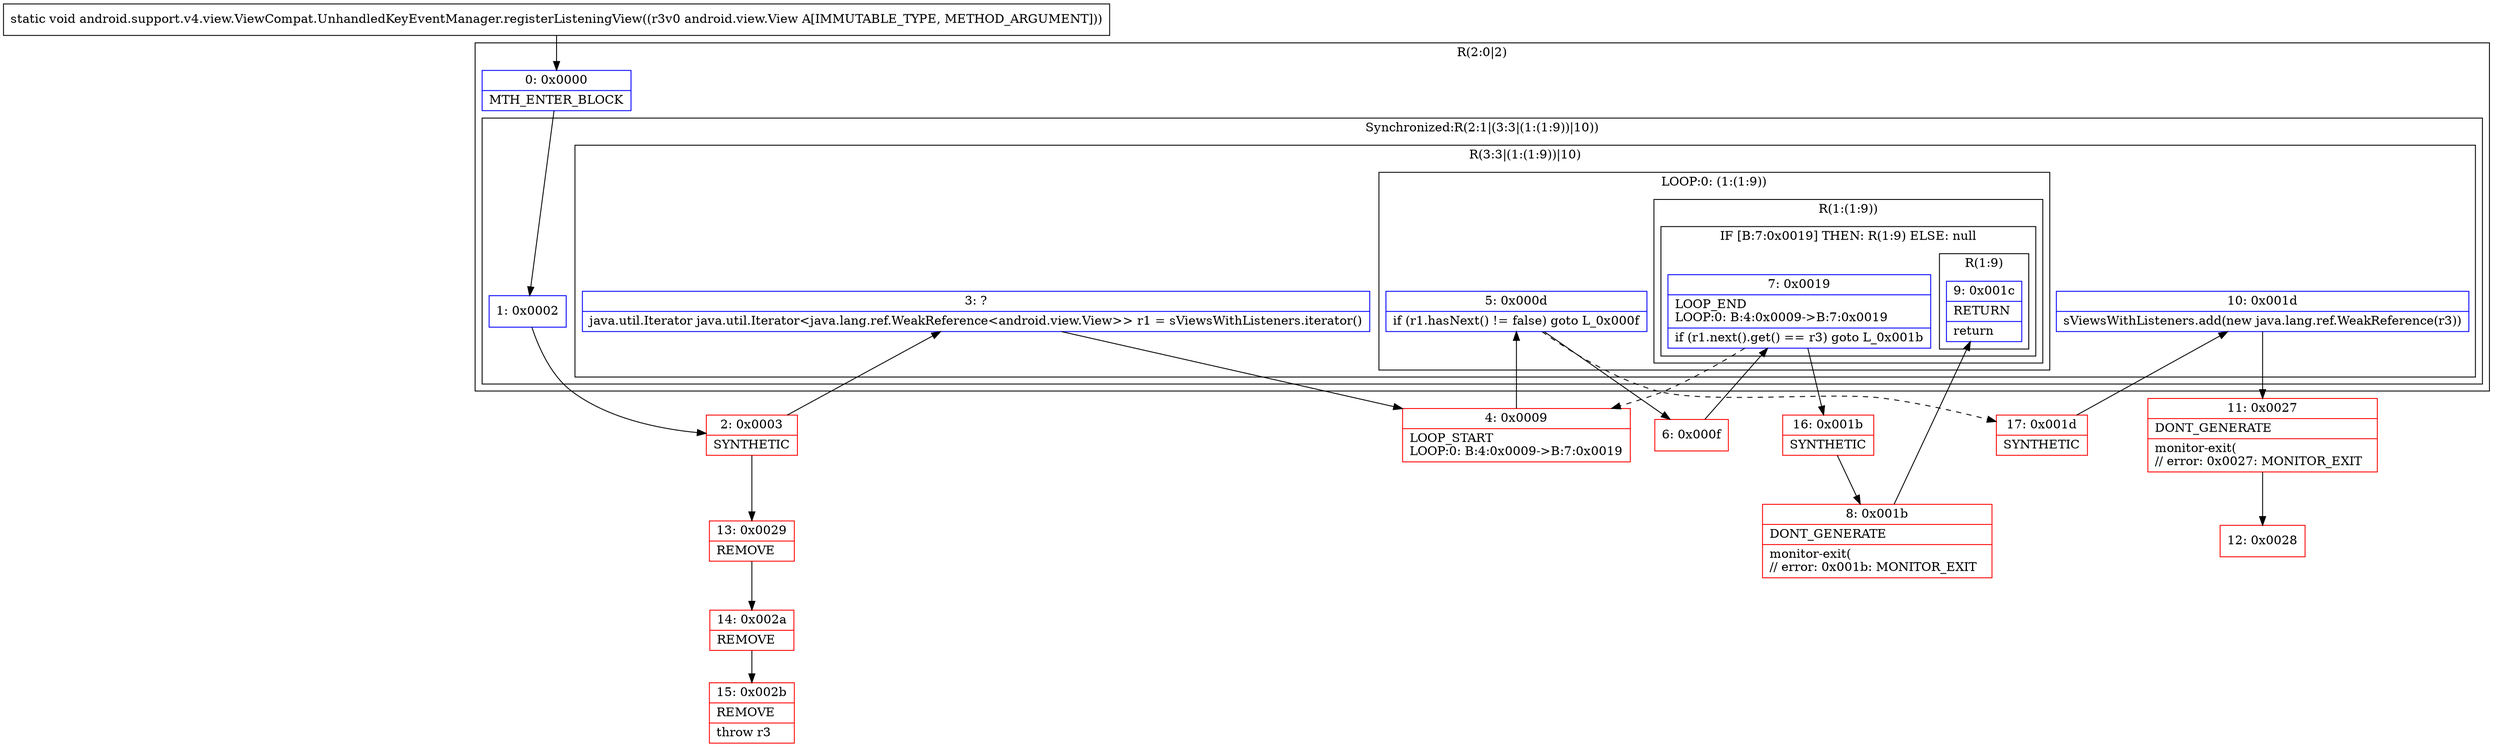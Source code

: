 digraph "CFG forandroid.support.v4.view.ViewCompat.UnhandledKeyEventManager.registerListeningView(Landroid\/view\/View;)V" {
subgraph cluster_Region_1030764509 {
label = "R(2:0|2)";
node [shape=record,color=blue];
Node_0 [shape=record,label="{0\:\ 0x0000|MTH_ENTER_BLOCK\l}"];
subgraph cluster_SynchronizedRegion_1464515786 {
label = "Synchronized:R(2:1|(3:3|(1:(1:9))|10))";
node [shape=record,color=blue];
Node_1 [shape=record,label="{1\:\ 0x0002}"];
subgraph cluster_Region_1126706357 {
label = "R(3:3|(1:(1:9))|10)";
node [shape=record,color=blue];
Node_3 [shape=record,label="{3\:\ ?|java.util.Iterator java.util.Iterator\<java.lang.ref.WeakReference\<android.view.View\>\> r1 = sViewsWithListeners.iterator()\l}"];
subgraph cluster_LoopRegion_1917750347 {
label = "LOOP:0: (1:(1:9))";
node [shape=record,color=blue];
Node_5 [shape=record,label="{5\:\ 0x000d|if (r1.hasNext() != false) goto L_0x000f\l}"];
subgraph cluster_Region_665190596 {
label = "R(1:(1:9))";
node [shape=record,color=blue];
subgraph cluster_IfRegion_338845433 {
label = "IF [B:7:0x0019] THEN: R(1:9) ELSE: null";
node [shape=record,color=blue];
Node_7 [shape=record,label="{7\:\ 0x0019|LOOP_END\lLOOP:0: B:4:0x0009\-\>B:7:0x0019\l|if (r1.next().get() == r3) goto L_0x001b\l}"];
subgraph cluster_Region_414168624 {
label = "R(1:9)";
node [shape=record,color=blue];
Node_9 [shape=record,label="{9\:\ 0x001c|RETURN\l|return\l}"];
}
}
}
}
Node_10 [shape=record,label="{10\:\ 0x001d|sViewsWithListeners.add(new java.lang.ref.WeakReference(r3))\l}"];
}
}
}
Node_2 [shape=record,color=red,label="{2\:\ 0x0003|SYNTHETIC\l}"];
Node_4 [shape=record,color=red,label="{4\:\ 0x0009|LOOP_START\lLOOP:0: B:4:0x0009\-\>B:7:0x0019\l}"];
Node_6 [shape=record,color=red,label="{6\:\ 0x000f}"];
Node_8 [shape=record,color=red,label="{8\:\ 0x001b|DONT_GENERATE\l|monitor\-exit(\l\/\/ error: 0x001b: MONITOR_EXIT  \l}"];
Node_11 [shape=record,color=red,label="{11\:\ 0x0027|DONT_GENERATE\l|monitor\-exit(\l\/\/ error: 0x0027: MONITOR_EXIT  \l}"];
Node_12 [shape=record,color=red,label="{12\:\ 0x0028}"];
Node_13 [shape=record,color=red,label="{13\:\ 0x0029|REMOVE\l}"];
Node_14 [shape=record,color=red,label="{14\:\ 0x002a|REMOVE\l}"];
Node_15 [shape=record,color=red,label="{15\:\ 0x002b|REMOVE\l|throw r3\l}"];
Node_16 [shape=record,color=red,label="{16\:\ 0x001b|SYNTHETIC\l}"];
Node_17 [shape=record,color=red,label="{17\:\ 0x001d|SYNTHETIC\l}"];
MethodNode[shape=record,label="{static void android.support.v4.view.ViewCompat.UnhandledKeyEventManager.registerListeningView((r3v0 android.view.View A[IMMUTABLE_TYPE, METHOD_ARGUMENT])) }"];
MethodNode -> Node_0;
Node_0 -> Node_1;
Node_1 -> Node_2;
Node_3 -> Node_4;
Node_5 -> Node_6;
Node_5 -> Node_17[style=dashed];
Node_7 -> Node_4[style=dashed];
Node_7 -> Node_16;
Node_10 -> Node_11;
Node_2 -> Node_3;
Node_2 -> Node_13;
Node_4 -> Node_5;
Node_6 -> Node_7;
Node_8 -> Node_9;
Node_11 -> Node_12;
Node_13 -> Node_14;
Node_14 -> Node_15;
Node_16 -> Node_8;
Node_17 -> Node_10;
}

